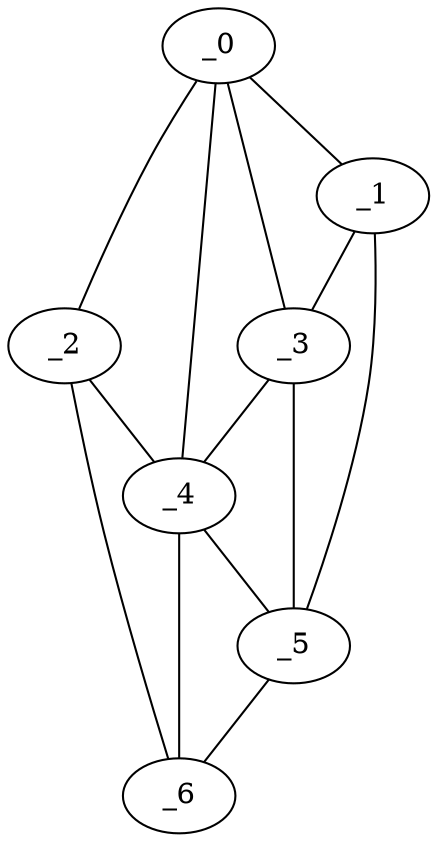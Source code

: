 graph "obj80__285.gxl" {
	_0	 [x=26,
		y=121];
	_1	 [x=62,
		y=5];
	_0 -- _1	 [valence=1];
	_2	 [x=78,
		y=125];
	_0 -- _2	 [valence=1];
	_3	 [x=82,
		y=27];
	_0 -- _3	 [valence=2];
	_4	 [x=92,
		y=40];
	_0 -- _4	 [valence=1];
	_1 -- _3	 [valence=2];
	_5	 [x=93,
		y=30];
	_1 -- _5	 [valence=1];
	_2 -- _4	 [valence=2];
	_6	 [x=109,
		y=71];
	_2 -- _6	 [valence=1];
	_3 -- _4	 [valence=2];
	_3 -- _5	 [valence=2];
	_4 -- _5	 [valence=1];
	_4 -- _6	 [valence=1];
	_5 -- _6	 [valence=1];
}
